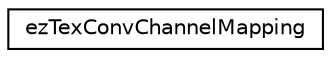 digraph "Graphical Class Hierarchy"
{
 // LATEX_PDF_SIZE
  edge [fontname="Helvetica",fontsize="10",labelfontname="Helvetica",labelfontsize="10"];
  node [fontname="Helvetica",fontsize="10",shape=record];
  rankdir="LR";
  Node0 [label="ezTexConvChannelMapping",height=0.2,width=0.4,color="black", fillcolor="white", style="filled",URL="$d1/de8/structez_tex_conv_channel_mapping.htm",tooltip=" "];
}
